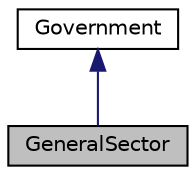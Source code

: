 digraph "GeneralSector"
{
 // LATEX_PDF_SIZE
  edge [fontname="Helvetica",fontsize="10",labelfontname="Helvetica",labelfontsize="10"];
  node [fontname="Helvetica",fontsize="10",shape=record];
  Node1 [label="GeneralSector",height=0.2,width=0.4,color="black", fillcolor="grey75", style="filled", fontcolor="black",tooltip="Handles general aspects of government operations."];
  Node2 -> Node1 [dir="back",color="midnightblue",fontsize="10",style="solid",fontname="Helvetica"];
  Node2 [label="Government",height=0.2,width=0.4,color="black", fillcolor="white", style="filled",URL="$classGovernment.html",tooltip="Base class for government sectors implementing Observer pattern for citizen notifications."];
}
